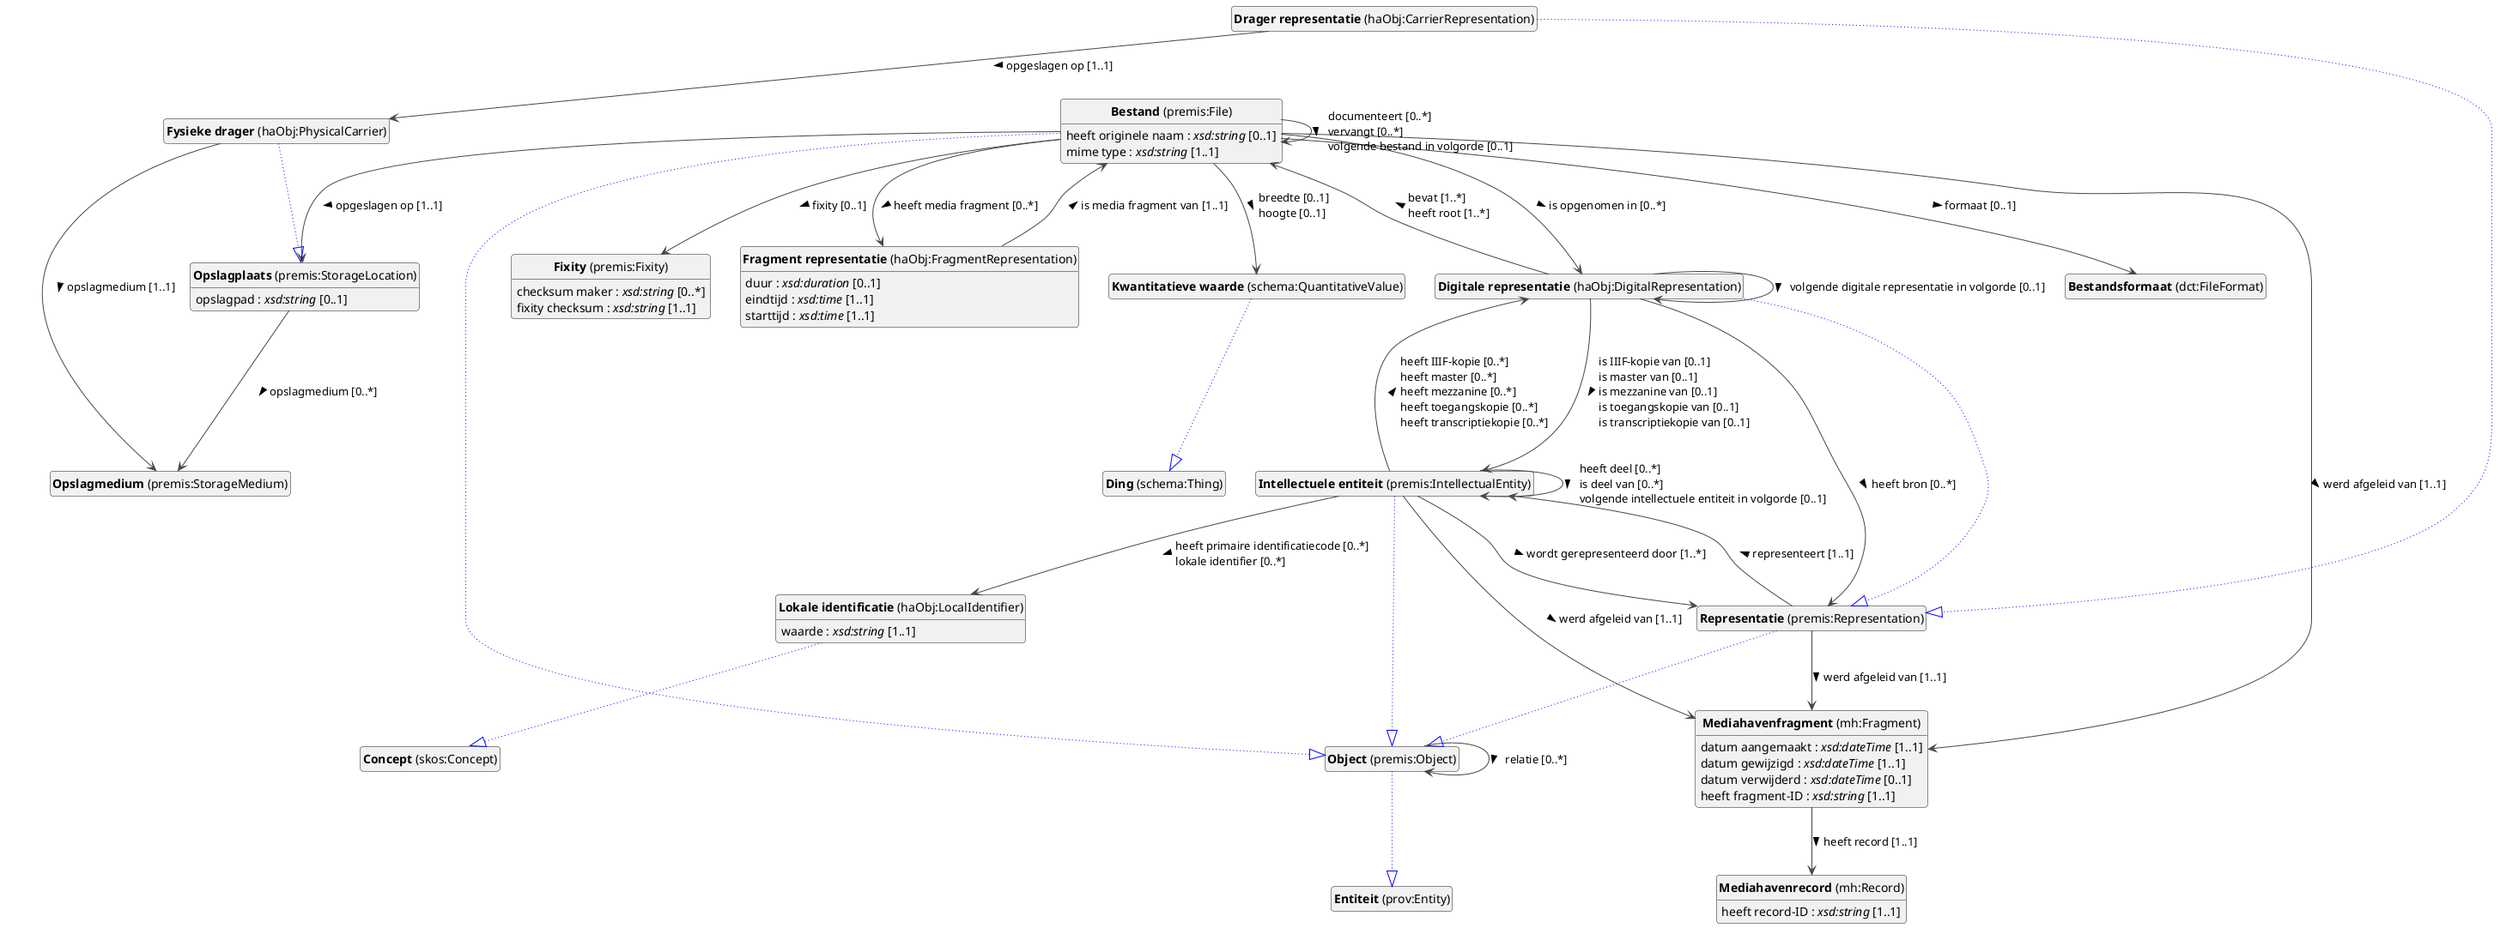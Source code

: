 @startuml
!theme vibrant
skinparam classFontSize 14
!define LIGHTORANGE
skinparam componentStyle uml2
skinparam wrapMessageWidth 1000
skinparam wrapWidth 1000
' skinparam ArrowColor #Maroon
' Remove shadows
skinparam shadowing false
'skinparam linetype polyline
skinparam ArrowMessageAlignment left
top to bottom direction


class "<b>Bestand</b> (premis:File)" as premis_File [[#premis%3AFile]]
class "<b>Object</b> (premis:Object)" as premis_Object [[#premis%3AObject]]
class "<b>Bestandsformaat</b> (dct:FileFormat)" as dct_FileFormat [[#dct%3AFileFormat]]
class "<b>Digitale representatie</b> (haObj:DigitalRepresentation)" as haObj_DigitalRepresentation [[#haObj%3ADigitalRepresentation]]
class "<b>Representatie</b> (premis:Representation)" as premis_Representation [[#premis%3ARepresentation]]
class "<b>Drager representatie</b> (haObj:CarrierRepresentation)" as haObj_CarrierRepresentation [[#haObj%3ACarrierRepresentation]]
class "<b>Representatie</b> (premis:Representation)" as premis_Representation [[#premis%3ARepresentation]]
class "<b>Fixity</b> (premis:Fixity)" as premis_Fixity [[#premis%3AFixity]]
class "<b>Fragment representatie</b> (haObj:FragmentRepresentation)" as haObj_FragmentRepresentation [[#haObj%3AFragmentRepresentation]]
class "<b>Fysieke drager</b> (haObj:PhysicalCarrier)" as haObj_PhysicalCarrier [[#haObj%3APhysicalCarrier]]
class "<b>Opslagplaats</b> (premis:StorageLocation)" as premis_StorageLocation [[#premis%3AStorageLocation]]
class "<b>Intellectuele entiteit</b> (premis:IntellectualEntity)" as premis_IntellectualEntity [[#premis%3AIntellectualEntity]]
class "<b>Object</b> (premis:Object)" as premis_Object [[#premis%3AObject]]
class "<b>Kwantitatieve waarde</b> (schema:QuantitativeValue)" as schema_QuantitativeValue [[../../description/nl#schema%3AQuantitativeValue]]
class "<b>Ding</b> (schema:Thing)" as schema_Thing [[#schema%3AThing]]
class "<b>Lokale identificatie</b> (haObj:LocalIdentifier)" as haObj_LocalIdentifier [[#haObj%3ALocalIdentifier]]
class "<b>Concept</b> (skos:Concept)" as skos_Concept [[#skos%3AConcept]]
class "<b>Mediahavenfragment</b> (mh:Fragment)" as mh_Fragment [[#mh%3AFragment]]
class "<b>Mediahavenrecord</b> (mh:Record)" as mh_Record [[#mh%3ARecord]]
class "<b>Object</b> (premis:Object)" as premis_Object [[#premis%3AObject]]
class "<b>Entiteit</b> (prov:Entity)" as prov_Entity [[#prov%3AEntity]]
class "<b>Opslagmedium</b> (premis:StorageMedium)" as premis_StorageMedium [[#premis%3AStorageMedium]]
class "<b>Opslagplaats</b> (premis:StorageLocation)" as premis_StorageLocation [[#premis%3AStorageLocation]]
class "<b>Representatie</b> (premis:Representation)" as premis_Representation [[#premis%3ARepresentation]]
class "<b>Object</b> (premis:Object)" as premis_Object [[#premis%3AObject]]

premis_File --|> premis_Object #blue;line.dotted;text:blue

premis_File : heeft (bestands)grootte : <i>xsd:nonNegativeInteger</i> [1..1]
premis_File : heeft originele naam : <i>xsd:string</i> [0..1]
premis_File : mime type : <i>xsd:string</i> [1..1]
premis_File --> dct_FileFormat :formaat [0..1]  > 
premis_File --> haObj_DigitalRepresentation :is opgenomen in [0..*]  > 
premis_File --> haObj_FragmentRepresentation :heeft media fragment [0..*]  > 
premis_File --> mh_Fragment :werd afgeleid van [1..1]  > 
premis_File --> premis_File :documenteert [0..*]  \lvervangt [0..*]  \lvolgende bestand in volgorde [0..1]  > 
premis_File --> premis_Fixity :fixity [0..1]  > 
premis_File --> premis_StorageLocation :opgeslagen op [1..1]  > 
premis_File --> schema_QuantitativeValue :breedte [0..1]  \lhoogte [0..1]  > 





haObj_DigitalRepresentation --|> premis_Representation #blue;line.dotted;text:blue

haObj_DigitalRepresentation --> haObj_DigitalRepresentation :volgende digitale representatie in volgorde [0..1]  > 
haObj_DigitalRepresentation --> premis_File :bevat [1..*]  \lheeft root [1..*]  > 
haObj_DigitalRepresentation --> premis_IntellectualEntity :is IIIF-kopie van [0..1]  \lis master van [0..1]  \lis mezzanine van [0..1]  \lis toegangskopie van [0..1]  \lis transcriptiekopie van [0..1]  > 
haObj_DigitalRepresentation --> premis_Representation :heeft bron [0..*]  > 

haObj_CarrierRepresentation --|> premis_Representation #blue;line.dotted;text:blue

haObj_CarrierRepresentation --> haObj_PhysicalCarrier :opgeslagen op [1..1]  > 


premis_Fixity : checksum maker : <i>xsd:string</i> [0..*]
premis_Fixity : fixity checksum : <i>xsd:string</i> [1..1]



haObj_FragmentRepresentation : duur : <i>xsd:duration</i> [0..1]
haObj_FragmentRepresentation : eindtijd : <i>xsd:time</i> [1..1]
haObj_FragmentRepresentation : starttijd : <i>xsd:time</i> [1..1]
haObj_FragmentRepresentation --> premis_File :is media fragment van [1..1]  > 



haObj_PhysicalCarrier --|> premis_StorageLocation #blue;line.dotted;text:blue

haObj_PhysicalCarrier --> premis_StorageMedium :opslagmedium [1..1]  > 

premis_IntellectualEntity --|> premis_Object #blue;line.dotted;text:blue

premis_IntellectualEntity --> haObj_DigitalRepresentation :heeft IIIF-kopie [0..*]  \lheeft master [0..*]  \lheeft mezzanine [0..*]  \lheeft toegangskopie [0..*]  \lheeft transcriptiekopie [0..*]  > 
premis_IntellectualEntity --> haObj_LocalIdentifier :heeft primaire identificatiecode [0..*]  \llokale identifier [0..*]  > 
premis_IntellectualEntity --> mh_Fragment :werd afgeleid van [1..1]  > 
premis_IntellectualEntity --> premis_IntellectualEntity :heeft deel [0..*]  \lis deel van [0..*]  \lvolgende intellectuele entiteit in volgorde [0..1]  > 
premis_IntellectualEntity --> premis_Representation :wordt gerepresenteerd door [1..*]  > 

schema_QuantitativeValue --|> schema_Thing #blue;line.dotted;text:blue


haObj_LocalIdentifier --|> skos_Concept #blue;line.dotted;text:blue

haObj_LocalIdentifier : waarde : <i>xsd:string</i> [1..1]



mh_Fragment : datum aangemaakt : <i>xsd:dateTime</i> [1..1]
mh_Fragment : datum gewijzigd : <i>xsd:dateTime</i> [1..1]
mh_Fragment : datum verwijderd : <i>xsd:dateTime</i> [0..1]
mh_Fragment : heeft fragment-ID : <i>xsd:string</i> [1..1]
mh_Fragment --> mh_Record :heeft record [1..1]  > 




mh_Record : heeft record-ID : <i>xsd:string</i> [1..1]


premis_Object --|> prov_Entity #blue;line.dotted;text:blue

premis_Object --> premis_Object :relatie [0..*]  > 




premis_StorageLocation : opslagpad : <i>xsd:string</i> [0..1]
premis_StorageLocation --> premis_StorageMedium :opslagmedium [0..*]  > 


premis_Representation --|> premis_Object #blue;line.dotted;text:blue

premis_Representation --> mh_Fragment :werd afgeleid van [1..1]  > 
premis_Representation --> premis_IntellectualEntity :representeert [1..1]  > 


hide circle
hide methods
hide empty members
@enduml


